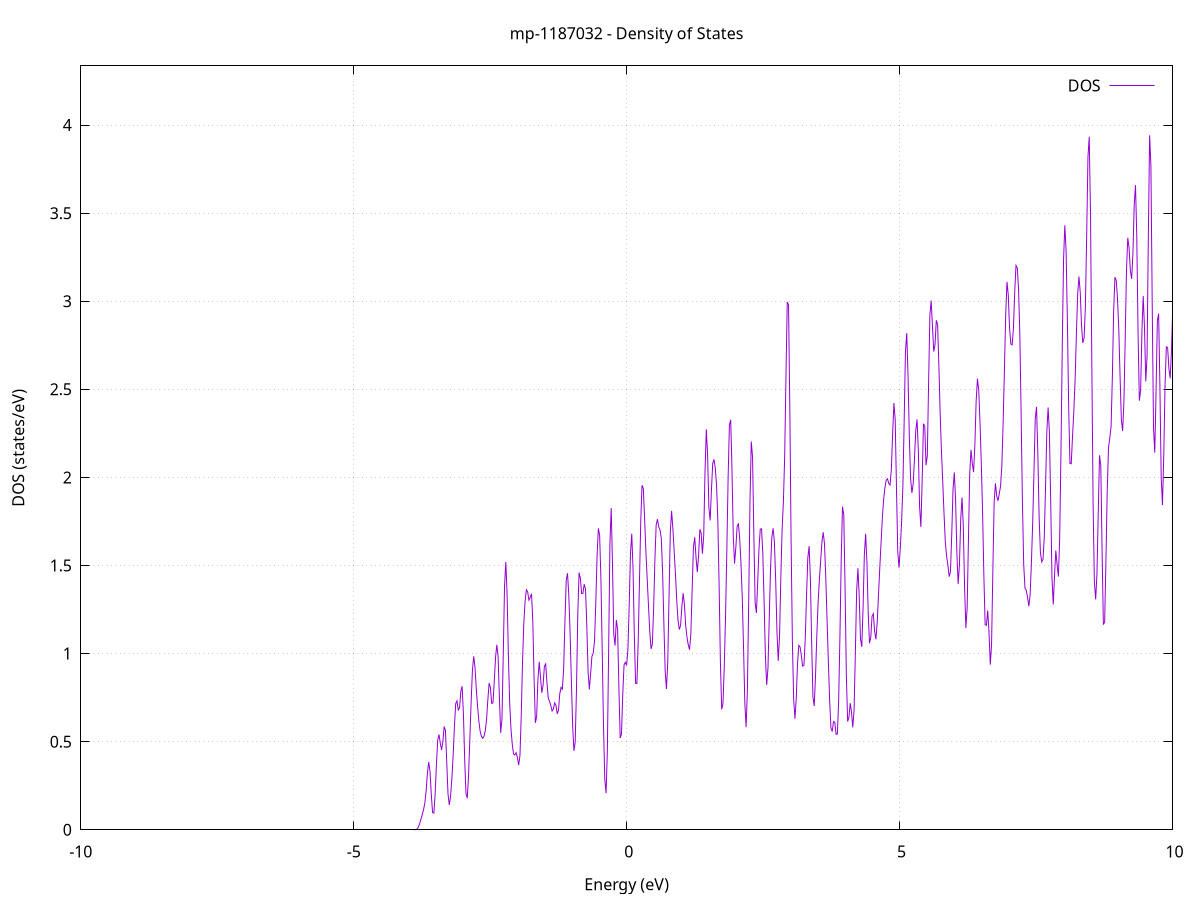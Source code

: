 set title 'mp-1187032 - Density of States'
set xlabel 'Energy (eV)'
set ylabel 'DOS (states/eV)'
set grid
set xrange [-10:10]
set yrange [0:4.336]
set xzeroaxis lt -1
set terminal png size 800,600
set output 'mp-1187032_dos_gnuplot.png'
plot '-' using 1:2 with lines title 'DOS'
-16.480100 0.000000
-16.456600 0.000000
-16.433000 0.000000
-16.409500 0.000000
-16.386000 0.000000
-16.362400 0.000000
-16.338900 0.000000
-16.315300 0.000000
-16.291800 0.000000
-16.268200 0.000000
-16.244700 0.000000
-16.221200 0.000000
-16.197600 0.000000
-16.174100 0.000000
-16.150500 0.000000
-16.127000 0.000000
-16.103400 0.000000
-16.079900 0.000000
-16.056400 0.000000
-16.032800 0.000000
-16.009300 0.000000
-15.985700 0.000000
-15.962200 0.000000
-15.938600 0.000000
-15.915100 0.000000
-15.891600 0.000000
-15.868000 0.000000
-15.844500 0.000000
-15.820900 0.000000
-15.797400 0.000000
-15.773900 0.000000
-15.750300 0.000000
-15.726800 0.000000
-15.703200 0.000000
-15.679700 0.000000
-15.656100 0.000000
-15.632600 0.000000
-15.609100 0.000000
-15.585500 0.000000
-15.562000 0.000000
-15.538400 0.000000
-15.514900 0.000000
-15.491300 0.000000
-15.467800 0.000000
-15.444300 0.000000
-15.420700 0.000000
-15.397200 0.000000
-15.373600 0.000000
-15.350100 0.000000
-15.326600 0.000000
-15.303000 0.000000
-15.279500 0.000000
-15.255900 0.000000
-15.232400 0.000000
-15.208800 0.000000
-15.185300 0.000000
-15.161800 0.000000
-15.138200 0.000000
-15.114700 0.000000
-15.091100 0.000000
-15.067600 0.000000
-15.044000 0.000000
-15.020500 0.000000
-14.997000 0.000000
-14.973400 0.000000
-14.949900 0.000000
-14.926300 0.000000
-14.902800 0.000000
-14.879200 0.000000
-14.855700 0.000000
-14.832200 0.000000
-14.808600 0.000000
-14.785100 0.000000
-14.761500 0.000000
-14.738000 0.000000
-14.714500 0.000000
-14.690900 0.000000
-14.667400 0.000000
-14.643800 0.000000
-14.620300 0.000000
-14.596700 0.000000
-14.573200 0.000000
-14.549700 0.000000
-14.526100 0.000000
-14.502600 0.000000
-14.479000 0.000100
-14.455500 0.001100
-14.431900 0.011400
-14.408400 0.082300
-14.384900 0.415200
-14.361300 1.539100
-14.337800 4.489800
-14.314200 11.063200
-14.290700 23.712700
-14.267200 43.359400
-14.243600 66.124500
-14.220100 84.977900
-14.196500 96.113700
-14.173000 101.269700
-14.149400 104.924500
-14.125900 110.849800
-14.102400 118.011000
-14.078800 120.604700
-14.055300 114.605300
-14.031700 99.929200
-14.008200 77.373200
-13.984600 50.512200
-13.961100 26.858800
-13.937600 11.648700
-13.914000 4.205500
-13.890500 1.261500
-13.866900 0.300600
-13.843400 0.053400
-13.819800 0.006700
-13.796300 0.000600
-13.772800 0.000000
-13.749200 0.000000
-13.725700 0.000000
-13.702100 0.000000
-13.678600 0.000000
-13.655100 0.000000
-13.631500 0.000000
-13.608000 0.000000
-13.584400 0.000000
-13.560900 0.000000
-13.537300 0.000000
-13.513800 0.000000
-13.490300 0.000000
-13.466700 0.000000
-13.443200 0.000000
-13.419600 0.000000
-13.396100 0.000000
-13.372500 0.000000
-13.349000 0.000000
-13.325500 0.000000
-13.301900 0.000000
-13.278400 0.000000
-13.254800 0.000000
-13.231300 0.000000
-13.207800 0.000000
-13.184200 0.000000
-13.160700 0.000000
-13.137100 0.000000
-13.113600 0.000000
-13.090000 0.000000
-13.066500 0.000000
-13.043000 0.000000
-13.019400 0.000000
-12.995900 0.000000
-12.972300 0.000000
-12.948800 0.000000
-12.925200 0.000000
-12.901700 0.000000
-12.878200 0.000000
-12.854600 0.000000
-12.831100 0.000000
-12.807500 0.000000
-12.784000 0.000000
-12.760400 0.000000
-12.736900 0.000000
-12.713400 0.000000
-12.689800 0.000000
-12.666300 0.000000
-12.642700 0.000000
-12.619200 0.000000
-12.595700 0.000000
-12.572100 0.000000
-12.548600 0.000000
-12.525000 0.000000
-12.501500 0.000000
-12.477900 0.000000
-12.454400 0.000000
-12.430900 0.000000
-12.407300 0.000000
-12.383800 0.000000
-12.360200 0.000000
-12.336700 0.000000
-12.313100 0.000000
-12.289600 0.000000
-12.266100 0.000000
-12.242500 0.000000
-12.219000 0.000000
-12.195400 0.000000
-12.171900 0.000000
-12.148400 0.000000
-12.124800 0.000000
-12.101300 0.000000
-12.077700 0.000000
-12.054200 0.000000
-12.030600 0.000000
-12.007100 0.000000
-11.983600 0.000000
-11.960000 0.000000
-11.936500 0.000000
-11.912900 0.000000
-11.889400 0.000000
-11.865800 0.000000
-11.842300 0.000000
-11.818800 0.000000
-11.795200 0.000000
-11.771700 0.000000
-11.748100 0.000000
-11.724600 0.000000
-11.701000 0.000000
-11.677500 0.000000
-11.654000 0.000000
-11.630400 0.000000
-11.606900 0.000000
-11.583300 0.000000
-11.559800 0.000000
-11.536300 0.000000
-11.512700 0.000000
-11.489200 0.000000
-11.465600 0.000000
-11.442100 0.000000
-11.418500 0.000000
-11.395000 0.000000
-11.371500 0.000000
-11.347900 0.000000
-11.324400 0.000000
-11.300800 0.000000
-11.277300 0.000000
-11.253700 0.000000
-11.230200 0.000000
-11.206700 0.000000
-11.183100 0.000000
-11.159600 0.000000
-11.136000 0.000000
-11.112500 0.000000
-11.089000 0.000000
-11.065400 0.000000
-11.041900 0.000000
-11.018300 0.000000
-10.994800 0.000000
-10.971200 0.000000
-10.947700 0.000000
-10.924200 0.000000
-10.900600 0.000000
-10.877100 0.000000
-10.853500 0.000000
-10.830000 0.000000
-10.806400 0.000000
-10.782900 0.000000
-10.759400 0.000000
-10.735800 0.000000
-10.712300 0.000000
-10.688700 0.000000
-10.665200 0.000000
-10.641600 0.000000
-10.618100 0.000000
-10.594600 0.000000
-10.571000 0.000000
-10.547500 0.000000
-10.523900 0.000000
-10.500400 0.000000
-10.476900 0.000000
-10.453300 0.000000
-10.429800 0.000000
-10.406200 0.000000
-10.382700 0.000000
-10.359100 0.000000
-10.335600 0.000000
-10.312100 0.000000
-10.288500 0.000000
-10.265000 0.000000
-10.241400 0.000000
-10.217900 0.000000
-10.194300 0.000000
-10.170800 0.000000
-10.147300 0.000000
-10.123700 0.000000
-10.100200 0.000000
-10.076600 0.000000
-10.053100 0.000000
-10.029600 0.000000
-10.006000 0.000000
-9.982500 0.000000
-9.958900 0.000000
-9.935400 0.000000
-9.911800 0.000000
-9.888300 0.000000
-9.864800 0.000000
-9.841200 0.000000
-9.817700 0.000000
-9.794100 0.000000
-9.770600 0.000000
-9.747000 0.000000
-9.723500 0.000000
-9.700000 0.000000
-9.676400 0.000000
-9.652900 0.000000
-9.629300 0.000000
-9.605800 0.000000
-9.582200 0.000000
-9.558700 0.000000
-9.535200 0.000000
-9.511600 0.000000
-9.488100 0.000000
-9.464500 0.000000
-9.441000 0.000000
-9.417500 0.000000
-9.393900 0.000000
-9.370400 0.000000
-9.346800 0.000000
-9.323300 0.000000
-9.299700 0.000000
-9.276200 0.000000
-9.252700 0.000000
-9.229100 0.000000
-9.205600 0.000000
-9.182000 0.000000
-9.158500 0.000000
-9.134900 0.000000
-9.111400 0.000000
-9.087900 0.000000
-9.064300 0.000000
-9.040800 0.000000
-9.017200 0.000000
-8.993700 0.000000
-8.970200 0.000000
-8.946600 0.000000
-8.923100 0.000000
-8.899500 0.000000
-8.876000 0.000000
-8.852400 0.000000
-8.828900 0.000000
-8.805400 0.000000
-8.781800 0.000000
-8.758300 0.000000
-8.734700 0.000000
-8.711200 0.000000
-8.687600 0.000000
-8.664100 0.000000
-8.640600 0.000000
-8.617000 0.000000
-8.593500 0.000000
-8.569900 0.000000
-8.546400 0.000000
-8.522800 0.000000
-8.499300 0.000000
-8.475800 0.000000
-8.452200 0.000000
-8.428700 0.000000
-8.405100 0.000000
-8.381600 0.000000
-8.358100 0.000000
-8.334500 0.000000
-8.311000 0.000000
-8.287400 0.000000
-8.263900 0.000000
-8.240300 0.000000
-8.216800 0.000000
-8.193300 0.000000
-8.169700 0.000000
-8.146200 0.000000
-8.122600 0.000000
-8.099100 0.000000
-8.075500 0.000000
-8.052000 0.000000
-8.028500 0.000000
-8.004900 0.000000
-7.981400 0.000000
-7.957800 0.000000
-7.934300 0.000000
-7.910700 0.000000
-7.887200 0.000000
-7.863700 0.000000
-7.840100 0.000000
-7.816600 0.000000
-7.793000 0.000000
-7.769500 0.000000
-7.746000 0.000000
-7.722400 0.000000
-7.698900 0.000000
-7.675300 0.000000
-7.651800 0.000000
-7.628200 0.000000
-7.604700 0.000000
-7.581200 0.000000
-7.557600 0.000000
-7.534100 0.000000
-7.510500 0.000000
-7.487000 0.000000
-7.463400 0.000000
-7.439900 0.000000
-7.416400 0.000000
-7.392800 0.000000
-7.369300 0.000000
-7.345700 0.000000
-7.322200 0.000000
-7.298700 0.000000
-7.275100 0.000000
-7.251600 0.000000
-7.228000 0.000000
-7.204500 0.000000
-7.180900 0.000000
-7.157400 0.000000
-7.133900 0.000000
-7.110300 0.000000
-7.086800 0.000000
-7.063200 0.000000
-7.039700 0.000000
-7.016100 0.000000
-6.992600 0.000000
-6.969100 0.000000
-6.945500 0.000000
-6.922000 0.000000
-6.898400 0.000000
-6.874900 0.000000
-6.851300 0.000000
-6.827800 0.000000
-6.804300 0.000000
-6.780700 0.000000
-6.757200 0.000000
-6.733600 0.000000
-6.710100 0.000000
-6.686600 0.000000
-6.663000 0.000000
-6.639500 0.000000
-6.615900 0.000000
-6.592400 0.000000
-6.568800 0.000000
-6.545300 0.000000
-6.521800 0.000000
-6.498200 0.000000
-6.474700 0.000000
-6.451100 0.000000
-6.427600 0.000000
-6.404000 0.000000
-6.380500 0.000000
-6.357000 0.000000
-6.333400 0.000000
-6.309900 0.000000
-6.286300 0.000000
-6.262800 0.000000
-6.239300 0.000000
-6.215700 0.000000
-6.192200 0.000000
-6.168600 0.000000
-6.145100 0.000000
-6.121500 0.000000
-6.098000 0.000000
-6.074500 0.000000
-6.050900 0.000000
-6.027400 0.000000
-6.003800 0.000000
-5.980300 0.000000
-5.956700 0.000000
-5.933200 0.000000
-5.909700 0.000000
-5.886100 0.000000
-5.862600 0.000000
-5.839000 0.000000
-5.815500 0.000000
-5.791900 0.000000
-5.768400 0.000000
-5.744900 0.000000
-5.721300 0.000000
-5.697800 0.000000
-5.674200 0.000000
-5.650700 0.000000
-5.627200 0.000000
-5.603600 0.000000
-5.580100 0.000000
-5.556500 0.000000
-5.533000 0.000000
-5.509400 0.000000
-5.485900 0.000000
-5.462400 0.000000
-5.438800 0.000000
-5.415300 0.000000
-5.391700 0.000000
-5.368200 0.000000
-5.344600 0.000000
-5.321100 0.000000
-5.297600 0.000000
-5.274000 0.000000
-5.250500 0.000000
-5.226900 0.000000
-5.203400 0.000000
-5.179900 0.000000
-5.156300 0.000000
-5.132800 0.000000
-5.109200 0.000000
-5.085700 0.000000
-5.062100 0.000000
-5.038600 0.000000
-5.015100 0.000000
-4.991500 0.000000
-4.968000 0.000000
-4.944400 0.000000
-4.920900 0.000000
-4.897300 0.000000
-4.873800 0.000000
-4.850300 0.000000
-4.826700 0.000000
-4.803200 0.000000
-4.779600 0.000000
-4.756100 0.000000
-4.732500 0.000000
-4.709000 0.000000
-4.685500 0.000000
-4.661900 0.000000
-4.638400 0.000000
-4.614800 0.000000
-4.591300 0.000000
-4.567800 0.000000
-4.544200 0.000000
-4.520700 0.000000
-4.497100 0.000000
-4.473600 0.000000
-4.450000 0.000000
-4.426500 0.000000
-4.403000 0.000000
-4.379400 0.000000
-4.355900 0.000000
-4.332300 0.000000
-4.308800 0.000000
-4.285200 0.000000
-4.261700 0.000000
-4.238200 0.000000
-4.214600 0.000000
-4.191100 0.000000
-4.167500 0.000000
-4.144000 0.000000
-4.120500 0.000000
-4.096900 0.000000
-4.073400 0.000000
-4.049800 0.000000
-4.026300 0.000000
-4.002700 0.000000
-3.979200 0.000000
-3.955700 0.000000
-3.932100 0.000000
-3.908600 0.000000
-3.885000 0.000100
-3.861500 0.000900
-3.837900 0.004800
-3.814400 0.015800
-3.790900 0.036200
-3.767300 0.061500
-3.743800 0.087300
-3.720200 0.114900
-3.696700 0.152000
-3.673100 0.221300
-3.649600 0.323600
-3.626100 0.385200
-3.602500 0.331500
-3.579000 0.200300
-3.555400 0.098400
-3.531900 0.094700
-3.508400 0.200700
-3.484800 0.371900
-3.461300 0.509300
-3.437700 0.540600
-3.414200 0.491700
-3.390600 0.453400
-3.367100 0.499300
-3.343600 0.585900
-3.320000 0.563600
-3.296500 0.389300
-3.272900 0.205100
-3.249400 0.140800
-3.225800 0.190400
-3.202300 0.289700
-3.178800 0.420400
-3.155200 0.585200
-3.131700 0.715800
-3.108100 0.731700
-3.084600 0.680200
-3.061100 0.692000
-3.037500 0.785900
-3.014000 0.814500
-2.990400 0.659000
-2.966900 0.397800
-2.943300 0.205400
-2.919800 0.179100
-2.896300 0.308100
-2.872700 0.514100
-2.849200 0.723900
-2.825600 0.902100
-2.802100 0.984200
-2.778500 0.924700
-2.755000 0.801900
-2.731500 0.700500
-2.707900 0.619100
-2.684400 0.560100
-2.660800 0.530800
-2.637300 0.519300
-2.613700 0.530400
-2.590200 0.562300
-2.566700 0.624100
-2.543100 0.736600
-2.519600 0.832300
-2.496000 0.808400
-2.472500 0.717500
-2.449000 0.719800
-2.425400 0.841600
-2.401900 0.978200
-2.378300 1.050200
-2.354800 0.980300
-2.331200 0.749700
-2.307700 0.550100
-2.284200 0.627700
-2.260600 0.990500
-2.237100 1.382600
-2.213500 1.520100
-2.190000 1.330900
-2.166400 0.989400
-2.142900 0.718600
-2.119400 0.574600
-2.095800 0.486300
-2.072300 0.430100
-2.048700 0.425100
-2.025200 0.437500
-2.001700 0.411600
-1.978100 0.367000
-1.954600 0.420400
-1.931000 0.649100
-1.907500 0.950900
-1.883900 1.171600
-1.860400 1.296800
-1.836900 1.362300
-1.813300 1.350500
-1.789800 1.303500
-1.766200 1.319500
-1.742700 1.339600
-1.719100 1.184400
-1.695600 0.856500
-1.672100 0.607000
-1.648500 0.643700
-1.625000 0.855700
-1.601400 0.953200
-1.577900 0.864900
-1.554300 0.777400
-1.530800 0.820700
-1.507300 0.927100
-1.483700 0.941400
-1.460200 0.836100
-1.436600 0.748400
-1.413100 0.729400
-1.389600 0.706100
-1.366000 0.674700
-1.342500 0.685700
-1.318900 0.719900
-1.295400 0.707200
-1.271800 0.658000
-1.248300 0.679400
-1.224800 0.772900
-1.201200 0.808500
-1.177700 0.798100
-1.154100 0.913100
-1.130600 1.182400
-1.107000 1.415600
-1.083500 1.456100
-1.060000 1.334700
-1.036400 1.122100
-1.012900 0.850000
-0.989300 0.593200
-0.965800 0.448100
-0.942300 0.498900
-0.918700 0.800800
-0.895200 1.221800
-0.871600 1.459800
-0.848100 1.428700
-0.824500 1.340400
-0.801000 1.342000
-0.777500 1.394200
-0.753900 1.367800
-0.730400 1.164600
-0.706800 0.899100
-0.683300 0.796800
-0.659700 0.886600
-0.636200 0.984300
-0.612700 1.001300
-0.589100 1.068100
-0.565600 1.282800
-0.542000 1.550500
-0.518500 1.710400
-0.494900 1.671800
-0.471400 1.424500
-0.447900 1.022900
-0.424300 0.593900
-0.400800 0.286400
-0.377200 0.207900
-0.353700 0.444200
-0.330200 1.006600
-0.306600 1.623000
-0.283100 1.826400
-0.259500 1.509300
-0.236000 1.111500
-0.212400 1.045600
-0.188900 1.190700
-0.165400 1.138600
-0.141800 0.805500
-0.118300 0.520800
-0.094700 0.543800
-0.071200 0.770500
-0.047600 0.935800
-0.024100 0.950700
-0.000600 0.933600
0.023000 1.021500
0.046500 1.268600
0.070100 1.568000
0.093600 1.680300
0.117100 1.480100
0.140700 1.105400
0.164200 0.831200
0.187800 0.830200
0.211300 1.065100
0.234900 1.408400
0.258400 1.749500
0.281900 1.955600
0.305500 1.937100
0.329000 1.767700
0.352600 1.582600
0.376100 1.425700
0.399700 1.275100
0.423200 1.127500
0.446700 1.026400
0.470300 1.051900
0.493800 1.249000
0.517400 1.532500
0.540900 1.730800
0.564500 1.762900
0.588000 1.719500
0.611500 1.701700
0.635100 1.653800
0.658600 1.466500
0.682200 1.169400
0.705700 0.902700
0.729200 0.799300
0.752800 0.946600
0.776300 1.318400
0.799900 1.690100
0.823400 1.810000
0.847000 1.709600
0.870500 1.581400
0.894000 1.452600
0.917600 1.301400
0.941100 1.189100
0.964700 1.136900
0.988200 1.160000
1.011800 1.268200
1.035300 1.342900
1.058800 1.276300
1.082400 1.156800
1.105900 1.091700
1.129500 1.048800
1.153000 1.022000
1.176500 1.115000
1.200100 1.361400
1.223600 1.603700
1.247200 1.659900
1.270700 1.547100
1.294300 1.462200
1.317800 1.555000
1.341300 1.705800
1.364900 1.684900
1.388400 1.567500
1.412000 1.670900
1.435500 2.030200
1.459100 2.272400
1.482600 2.131400
1.506100 1.831200
1.529700 1.755500
1.553200 1.925400
1.576800 2.080300
1.600300 2.102200
1.623900 2.052900
1.647400 1.955300
1.670900 1.750600
1.694500 1.381700
1.718000 0.944000
1.741600 0.683700
1.765100 0.716600
1.788600 0.927400
1.812200 1.217100
1.835700 1.593600
1.859300 2.003300
1.882800 2.298600
1.906400 2.327400
1.929900 2.043700
1.953400 1.665700
1.977000 1.511900
2.000500 1.602500
2.024100 1.721300
2.047600 1.738900
2.071200 1.653600
2.094700 1.510800
2.118200 1.317100
2.141800 1.031400
2.165300 0.717000
2.188900 0.582800
2.212400 0.793800
2.235900 1.297800
2.259500 1.861600
2.283000 2.203800
2.306600 2.115900
2.330100 1.678100
2.353700 1.289600
2.377200 1.230800
2.400700 1.402800
2.424300 1.594800
2.447800 1.707000
2.471400 1.707900
2.494900 1.567500
2.518500 1.292300
2.542000 0.985500
2.565500 0.821800
2.589100 0.917700
2.612600 1.200100
2.636200 1.483500
2.659700 1.659500
2.683300 1.711500
2.706800 1.633800
2.730300 1.417800
2.753900 1.124200
2.777400 0.959100
2.801000 1.098300
2.824500 1.433600
2.848000 1.702300
2.871600 1.861000
2.895100 2.118700
2.918700 2.574100
2.942200 2.996300
2.965800 2.979200
2.989300 2.400300
3.012800 1.636200
3.036400 1.067800
3.059900 0.740000
3.083500 0.630300
3.107000 0.745000
3.130600 0.945200
3.154100 1.046700
3.177600 1.037400
3.201200 0.987100
3.224700 0.928600
3.248300 0.934200
3.271800 1.081500
3.295300 1.325500
3.318900 1.543500
3.342400 1.609700
3.366000 1.427000
3.389500 1.059600
3.413100 0.752700
3.436600 0.702900
3.460100 0.873100
3.483700 1.100500
3.507200 1.286800
3.530800 1.418300
3.554300 1.527300
3.577900 1.633900
3.601400 1.688600
3.624900 1.621100
3.648500 1.429300
3.672000 1.187400
3.695600 0.952800
3.719100 0.732900
3.742700 0.578000
3.766200 0.558100
3.789700 0.614000
3.813300 0.610600
3.836800 0.541800
3.860400 0.543200
3.883900 0.730500
3.907400 1.099500
3.931000 1.534100
3.954500 1.833700
3.978100 1.786600
4.001600 1.372900
4.025200 0.873500
4.048700 0.614500
4.072200 0.638500
4.095800 0.718500
4.119300 0.668700
4.142900 0.580800
4.166400 0.679600
4.190000 1.004200
4.213500 1.355100
4.237000 1.484500
4.260600 1.323600
4.284100 1.082100
4.307700 1.038400
4.331200 1.258200
4.354700 1.560300
4.378300 1.679900
4.401800 1.518300
4.425400 1.233100
4.448900 1.058900
4.472500 1.092600
4.496000 1.213400
4.519500 1.226000
4.543100 1.124600
4.566600 1.081300
4.590200 1.175200
4.613700 1.332700
4.637300 1.484900
4.660800 1.629200
4.684300 1.768700
4.707900 1.875000
4.731400 1.941600
4.755000 1.984400
4.778500 1.992400
4.802100 1.965800
4.825600 1.957200
4.849100 2.043700
4.872700 2.245300
4.896200 2.422300
4.919800 2.327700
4.943300 1.940200
4.966800 1.576600
4.990400 1.487800
5.013900 1.601600
5.037500 1.749400
5.061000 1.954900
5.084600 2.326100
5.108100 2.717800
5.131600 2.819100
5.155200 2.575600
5.178700 2.229400
5.202300 1.993300
5.225800 1.912000
5.249400 1.963700
5.272900 2.104200
5.296400 2.265000
5.320000 2.329000
5.343500 2.154800
5.367100 1.832200
5.390600 1.718900
5.414100 1.982400
5.437700 2.304900
5.461200 2.290200
5.484800 2.069200
5.508300 2.123400
5.531900 2.538400
5.555400 2.922500
5.578900 3.003800
5.602500 2.858400
5.626000 2.714300
5.649600 2.753600
5.673100 2.892000
5.696700 2.867900
5.720200 2.634900
5.743700 2.362200
5.767300 2.149800
5.790800 1.975500
5.814400 1.794400
5.837900 1.633400
5.861500 1.552800
5.885000 1.503900
5.908500 1.436700
5.932100 1.465200
5.955600 1.675400
5.979200 1.933200
6.002700 2.028500
6.026200 1.870600
6.049800 1.570300
6.073300 1.395300
6.096900 1.504900
6.120400 1.762000
6.144000 1.886400
6.167500 1.723200
6.191000 1.376500
6.214600 1.144900
6.238100 1.259000
6.261700 1.646700
6.285200 2.020300
6.308800 2.156500
6.332300 2.079800
6.355800 2.029800
6.379400 2.183400
6.402900 2.432900
6.426500 2.559900
6.450000 2.497100
6.473500 2.310700
6.497100 2.081900
6.520600 1.805000
6.544200 1.443900
6.567700 1.164000
6.591300 1.160400
6.614800 1.244500
6.638300 1.120400
6.661900 0.937500
6.685400 1.053100
6.709000 1.470400
6.732500 1.857300
6.756100 1.966700
6.779600 1.894000
6.803100 1.867800
6.826700 1.908100
6.850200 1.950200
6.873800 2.067200
6.897300 2.309200
6.920900 2.612800
6.944400 2.922800
6.967900 3.110300
6.991500 3.035100
7.015000 2.847300
7.038600 2.756800
7.062100 2.752400
7.085600 2.843900
7.109200 3.050000
7.132700 3.202900
7.156300 3.189900
7.179800 3.069000
7.203400 2.810400
7.226900 2.361000
7.250400 1.861800
7.274000 1.508000
7.297500 1.371300
7.321100 1.358800
7.344600 1.319600
7.368200 1.269100
7.391700 1.334200
7.415200 1.516000
7.438800 1.742000
7.462300 2.031800
7.485900 2.333600
7.509400 2.400200
7.533000 2.134100
7.556500 1.776400
7.580000 1.574300
7.603600 1.521100
7.627100 1.534100
7.650700 1.660900
7.674200 1.945800
7.697700 2.259500
7.721300 2.397200
7.744800 2.256600
7.768400 1.866500
7.791900 1.432800
7.815500 1.278700
7.839000 1.444800
7.862500 1.585300
7.886100 1.504000
7.909600 1.437400
7.933200 1.653100
7.956700 2.141800
7.980300 2.737900
8.003800 3.231600
8.027300 3.430900
8.050900 3.287400
8.074400 2.886200
8.098000 2.397200
8.121500 2.079000
8.145000 2.077500
8.168600 2.234200
8.192100 2.373800
8.215700 2.553000
8.239200 2.810900
8.262800 3.041400
8.286300 3.140300
8.309800 3.051600
8.333400 2.863400
8.356900 2.763100
8.380500 2.791700
8.404000 2.969100
8.427600 3.368800
8.451100 3.818200
8.474600 3.933500
8.498200 3.494200
8.521700 2.656200
8.545300 1.852600
8.568800 1.406000
8.592400 1.307700
8.615900 1.452500
8.639400 1.794800
8.663000 2.125500
8.686500 2.066100
8.710100 1.586100
8.733600 1.164400
8.757100 1.179900
8.780700 1.529400
8.804200 1.923700
8.827800 2.168600
8.851300 2.225200
8.874900 2.288000
8.898400 2.570500
8.921900 2.944500
8.945500 3.136600
8.969000 3.118900
8.992600 3.014300
9.016100 2.839700
9.039700 2.571700
9.063200 2.327600
9.086700 2.263700
9.110300 2.430300
9.133800 2.792800
9.157400 3.181000
9.180900 3.360300
9.204400 3.303800
9.228000 3.173200
9.251500 3.127300
9.275100 3.271800
9.298600 3.545300
9.322200 3.659000
9.345700 3.367200
9.369200 2.814500
9.392800 2.435600
9.416300 2.494500
9.439900 2.829300
9.463400 3.030000
9.487000 2.850300
9.510500 2.545200
9.534000 2.687400
9.557600 3.374400
9.581100 3.941800
9.604700 3.768900
9.628200 2.992800
9.651800 2.285200
9.675300 2.140900
9.698800 2.487000
9.722400 2.888700
9.745900 2.929800
9.769500 2.516300
9.793000 1.997300
9.816500 1.843300
9.840100 2.128300
9.863600 2.523600
9.887200 2.741000
9.910700 2.736800
9.934300 2.616800
9.957800 2.562400
9.981300 2.716400
10.004900 2.972500
10.028400 2.993700
10.052000 2.620700
10.075500 2.148200
10.099100 1.994700
10.122600 2.211400
10.146100 2.552200
10.169700 2.860700
10.193200 3.119700
10.216800 3.287000
10.240300 3.257700
10.263800 2.962000
10.287400 2.551800
10.310900 2.374000
10.334500 2.510500
10.358000 2.662400
10.381600 2.711900
10.405100 2.808400
10.428600 2.895800
10.452200 2.815000
10.475700 2.654400
10.499300 2.588800
10.522800 2.652800
10.546400 2.753000
10.569900 2.746200
10.593400 2.659000
10.617000 2.740500
10.640500 3.095300
10.664100 3.458200
10.687600 3.485300
10.711200 3.164700
10.734700 2.774100
10.758200 2.531100
10.781800 2.484200
10.805300 2.612800
10.828900 2.807700
10.852400 2.928000
10.875900 3.053800
10.899500 3.358400
10.923000 3.699000
10.946600 3.744400
10.970100 3.416500
10.993700 2.917400
11.017200 2.521900
11.040700 2.428200
11.064300 2.561600
11.087800 2.600600
11.111400 2.385900
11.134900 2.134000
11.158500 2.120500
11.182000 2.402000
11.205500 2.879400
11.229100 3.376400
11.252600 3.645300
11.276200 3.510100
11.299700 3.134800
11.323200 2.892300
11.346800 2.905200
11.370300 3.043400
11.393900 3.095400
11.417400 2.877000
11.441000 2.547000
11.464500 2.428900
11.488000 2.443200
11.511600 2.261200
11.535100 1.876800
11.558700 1.660600
11.582200 1.906600
11.605800 2.491900
11.629300 2.992800
11.652800 3.076100
11.676400 2.829900
11.699900 2.596300
11.723500 2.501300
11.747000 2.466300
11.770600 2.502400
11.794100 2.629700
11.817600 2.689400
11.841200 2.559300
11.864700 2.437100
11.888300 2.584000
11.911800 2.911700
11.935300 3.108200
11.958900 3.006000
11.982400 2.691400
12.006000 2.492300
12.029500 2.665700
12.053100 2.946200
12.076600 2.876900
12.100100 2.491500
12.123700 2.183500
12.147200 2.124300
12.170800 2.167200
12.194300 2.115600
12.217900 1.848000
12.241400 1.394000
12.264900 0.968500
12.288500 0.779000
12.312000 0.849700
12.335600 1.088100
12.359100 1.460600
12.382600 1.907200
12.406200 2.105100
12.429700 1.810200
12.453300 1.343500
12.476800 1.156400
12.500400 1.256000
12.523900 1.427500
12.547400 1.576400
12.571000 1.702500
12.594500 1.808000
12.618100 1.915000
12.641600 2.067800
12.665200 2.182600
12.688700 2.079800
12.712200 1.841300
12.735800 1.761700
12.759300 1.882500
12.782900 1.983400
12.806400 1.973800
12.830000 1.958700
12.853500 2.029600
12.877000 2.178100
12.900600 2.328800
12.924100 2.427100
12.947700 2.469600
12.971200 2.391600
12.994700 2.088300
13.018300 1.641200
13.041800 1.258900
13.065400 1.024500
13.088900 0.963800
13.112500 1.117700
13.136000 1.409000
13.159500 1.670800
13.183100 1.761400
13.206600 1.636800
13.230200 1.402100
13.253700 1.164300
13.277300 0.972400
13.300800 0.986500
13.324300 1.305400
13.347900 1.674100
13.371400 1.800800
13.395000 1.757200
13.418500 1.724900
13.442000 1.670400
13.465600 1.539600
13.489100 1.516200
13.512700 1.757900
13.536200 2.033600
13.559800 2.066400
13.583300 1.975000
13.606800 1.991500
13.630400 2.129600
13.653900 2.282800
13.677500 2.338300
13.701000 2.245900
13.724600 2.095000
13.748100 2.038200
13.771600 2.138700
13.795200 2.288900
13.818700 2.264300
13.842300 1.976700
13.865800 1.649000
13.889400 1.556800
13.912900 1.710200
13.936400 1.981400
13.960000 2.301300
13.983500 2.546900
14.007100 2.573400
14.030600 2.441700
14.054100 2.276400
14.077700 2.064900
14.101200 1.832800
14.124800 1.735000
14.148300 1.827200
14.171900 1.958300
14.195400 2.012400
14.218900 2.091300
14.242500 2.312300
14.266000 2.624000
14.289600 2.829700
14.313100 2.657400
14.336700 2.107000
14.360200 1.594800
14.383700 1.372000
14.407300 1.252800
14.430800 1.082100
14.454400 0.965700
14.477900 1.061300
14.501400 1.375700
14.525000 1.720400
14.548500 1.929700
14.572100 2.063200
14.595600 2.272400
14.619200 2.512200
14.642700 2.510600
14.666200 2.128400
14.689800 1.594300
14.713300 1.333100
14.736900 1.550300
14.760400 1.943700
14.784000 2.028100
14.807500 1.734600
14.831000 1.406900
14.854600 1.276500
14.878100 1.284600
14.901700 1.352200
14.925200 1.454400
14.948800 1.490700
14.972300 1.419300
14.995800 1.411100
15.019400 1.610900
15.042900 1.871700
15.066500 1.939500
15.090000 1.827500
15.113500 1.732100
15.137100 1.722400
15.160600 1.835800
15.184200 2.126600
15.207700 2.401200
15.231300 2.359800
15.254800 2.014900
15.278300 1.646200
15.301900 1.470300
15.325400 1.498800
15.349000 1.586100
15.372500 1.566600
15.396100 1.387400
15.419600 1.136400
15.443100 0.991100
15.466700 1.116400
15.490200 1.524200
15.513800 2.006800
15.537300 2.346300
15.560800 2.494800
15.584400 2.389400
15.607900 1.972900
15.631500 1.455400
15.655000 1.117100
15.678600 0.991200
15.702100 1.028300
15.725600 1.342600
15.749200 1.989000
15.772700 2.656200
15.796300 2.882600
15.819800 2.509000
15.843400 1.848700
15.866900 1.418400
15.890400 1.444100
15.914000 1.705500
15.937500 1.869300
15.961100 1.845900
15.984600 1.781900
16.008200 1.846000
16.031700 2.079800
16.055200 2.365900
16.078800 2.559000
16.102300 2.673800
16.125900 2.811700
16.149400 2.922100
16.172900 2.915000
16.196500 2.852700
16.220000 2.727900
16.243600 2.389000
16.267100 1.864300
16.290700 1.401000
16.314200 1.142600
16.337700 1.094600
16.361300 1.303600
16.384800 1.692300
16.408400 1.931300
16.431900 1.838900
16.455500 1.650600
16.479000 1.668100
16.502500 1.934800
16.526100 2.307100
16.549600 2.565500
16.573200 2.565800
16.596700 2.422400
16.620200 2.389000
16.643800 2.600400
16.667300 2.995900
16.690900 3.386100
16.714400 3.517400
16.738000 3.169800
16.761500 2.470100
16.785000 1.884300
16.808600 1.656200
16.832100 1.665000
16.855700 1.797000
16.879200 2.037600
16.902800 2.279800
16.926300 2.455000
16.949800 2.859100
16.973400 3.762300
16.996900 4.744100
17.020500 5.134700
17.044000 4.905900
17.067600 4.480900
17.091100 4.020000
17.114600 3.477300
17.138200 3.064200
17.161700 3.096200
17.185300 3.502500
17.208800 3.807900
17.232300 3.636700
17.255900 3.079800
17.279400 2.402400
17.303000 1.763600
17.326500 1.380400
17.350100 1.486700
17.373600 2.055500
17.397100 2.748400
17.420700 3.102900
17.444200 2.921800
17.467800 2.498300
17.491300 2.265800
17.514900 2.337300
17.538400 2.470100
17.561900 2.433000
17.585500 2.376600
17.609000 2.597200
17.632600 2.954400
17.656100 2.992300
17.679600 2.569500
17.703200 1.951400
17.726700 1.461500
17.750300 1.293000
17.773800 1.487300
17.797400 1.933800
17.820900 2.413800
17.844400 2.691900
17.868000 2.642800
17.891500 2.370000
17.915100 2.092600
17.938600 1.880700
17.962200 1.721000
17.985700 1.732500
18.009200 2.014100
18.032800 2.433700
18.056300 2.787600
18.079900 3.013600
18.103400 3.155500
18.127000 3.290400
18.150500 3.474600
18.174000 3.696500
18.197600 3.973200
18.221100 4.263700
18.244700 4.238000
18.268200 3.710100
18.291700 3.116700
18.315300 2.900400
18.338800 2.950800
18.362400 3.097100
18.385900 3.393600
18.409500 3.732600
18.433000 3.878100
18.456500 3.776600
18.480100 3.444200
18.503600 2.907900
18.527200 2.330900
18.550700 1.959700
18.574300 1.987300
18.597800 2.435700
18.621300 3.108100
18.644900 3.717300
18.668400 4.069400
18.692000 4.135100
18.715500 4.089500
18.739000 4.193000
18.762600 4.455500
18.786100 4.529000
18.809700 4.073700
18.833200 3.218800
18.856800 2.465600
18.880300 2.100100
18.903800 2.045700
18.927400 2.197600
18.950900 2.470800
18.974500 2.718100
18.998000 2.832900
19.021600 2.825300
19.045100 2.802800
19.068600 2.816100
19.092200 2.724800
19.115700 2.410900
19.139300 2.057300
19.162800 1.983200
19.186400 2.331200
19.209900 2.987100
19.233400 3.554300
19.257000 3.649700
19.280500 3.433700
19.304100 3.292300
19.327600 3.142600
19.351100 2.762900
19.374700 2.380600
19.398200 2.325100
19.421800 2.475800
19.445300 2.482500
19.468900 2.293400
19.492400 2.195800
19.515900 2.358000
19.539500 2.510000
19.563000 2.345200
19.586600 2.055800
19.610100 2.000200
19.633700 2.123100
19.657200 2.228500
19.680700 2.374300
19.704300 2.562900
19.727800 2.582200
19.751400 2.373500
19.774900 2.098700
19.798400 1.839700
19.822000 1.590300
19.845500 1.428600
19.869100 1.438100
19.892600 1.559800
19.916200 1.631800
19.939700 1.601300
19.963200 1.588900
19.986800 1.610000
20.010300 1.521400
20.033900 1.305000
20.057400 1.083400
20.081000 0.980000
20.104500 1.116700
20.128000 1.469000
20.151600 1.823800
20.175100 2.126500
20.198700 2.476800
20.222200 2.679600
20.245800 2.434700
20.269300 1.923800
20.292800 1.620400
20.316400 1.757700
20.339900 2.219800
20.363500 2.651400
20.387000 2.767800
20.410500 2.676100
20.434100 2.690700
20.457600 2.922700
20.481200 3.173800
20.504700 3.130700
20.528300 2.718700
20.551800 2.272300
20.575300 2.202800
20.598900 2.503800
20.622400 2.834500
20.646000 3.009500
20.669500 3.007000
20.693100 2.841800
20.716600 2.787800
20.740100 3.129000
20.763700 3.638200
20.787200 3.868200
20.810800 3.700200
20.834300 3.293900
20.857800 2.919800
20.881400 2.872800
20.904900 3.147700
20.928500 3.393000
20.952000 3.429500
20.975600 3.418700
20.999100 3.477800
21.022600 3.514900
21.046200 3.386500
21.069700 3.062100
21.093300 2.739700
21.116800 2.791800
21.140400 3.395200
21.163900 4.190400
21.187400 4.538100
21.211000 4.223500
21.234500 3.604800
21.258100 3.016000
21.281600 2.532900
21.305200 2.216200
21.328700 2.101700
21.352200 2.135300
21.375800 2.309200
21.399300 2.652200
21.422900 3.042900
21.446400 3.185900
21.469900 2.948600
21.493500 2.558500
21.517000 2.239500
21.540600 2.014400
21.564100 1.924300
21.587700 2.053600
21.611200 2.429800
21.634700 3.003700
21.658300 3.582300
21.681800 3.896200
21.705400 3.911700
21.728900 3.900500
21.752500 4.001200
21.776000 4.015300
21.799500 3.829200
21.823100 3.610400
21.846600 3.431700
21.870200 3.159900
21.893700 2.772100
21.917200 2.426900
21.940800 2.308900
21.964300 2.537000
21.987900 3.049400
22.011400 3.554100
22.035000 3.733200
22.058500 3.541100
22.082000 3.220800
22.105600 3.022000
22.129100 3.006500
22.152700 3.150200
22.176200 3.551400
22.199800 4.314800
22.223300 5.090200
22.246800 5.175200
22.270400 4.405200
22.293900 3.442900
22.317500 2.902800
22.341000 2.804000
22.364600 3.022800
22.388100 3.541900
22.411600 4.151500
22.435200 4.477700
22.458700 4.297100
22.482300 3.703700
22.505800 3.177900
22.529300 3.267600
22.552900 4.011600
22.576400 4.877200
22.600000 5.287100
22.623500 5.032600
22.647100 4.294300
22.670600 3.544100
22.694100 3.253800
22.717700 3.510800
22.741200 3.989400
22.764800 4.378100
22.788300 4.644600
22.811900 4.710100
22.835400 4.379200
22.858900 3.821700
22.882500 3.577500
22.906000 3.855000
22.929600 4.203000
22.953100 4.121700
22.976700 3.671400
23.000200 3.182700
23.023700 2.759900
23.047300 2.424800
23.070800 2.337700
23.094400 2.542000
23.117900 2.832100
23.141400 3.116400
23.165000 3.550100
23.188500 4.118300
23.212100 4.507800
23.235600 4.560900
23.259200 4.569900
23.282700 4.864200
23.306200 5.199800
23.329800 5.065500
23.353300 4.562300
23.376900 4.323900
23.400400 4.524900
23.424000 4.614500
23.447500 4.205900
23.471000 3.639300
23.494600 3.428400
23.518100 3.670400
23.541700 4.204900
23.565200 4.861700
23.588700 5.410400
23.612300 5.612900
23.635800 5.347200
23.659400 4.686200
23.682900 4.053600
23.706500 3.971600
23.730000 4.353300
23.753500 4.568700
23.777100 4.325400
23.800600 3.870000
23.824200 3.424900
23.847700 3.075200
23.871300 3.042700
23.894800 3.414700
23.918300 3.779200
23.941900 3.748200
23.965400 3.520600
23.989000 3.449300
24.012500 3.603900
24.036100 3.957100
24.059600 4.353300
24.083100 4.476300
24.106700 4.313800
24.130200 4.124600
24.153800 3.901900
24.177300 3.503400
24.200800 3.127000
24.224400 3.216300
24.247900 3.886800
24.271500 4.657400
24.295000 4.937600
24.318600 4.656100
24.342100 4.202200
24.365600 3.877900
24.389200 3.680000
24.412700 3.552900
24.436300 3.496500
24.459800 3.422400
24.483400 3.167500
24.506900 2.713500
24.530400 2.319000
24.554000 2.309100
24.577500 2.780200
24.601100 3.542800
24.624600 4.164300
24.648100 4.287500
24.671700 4.018600
24.695200 3.670100
24.718800 3.377100
24.742300 3.197100
24.765900 3.195100
24.789400 3.408300
24.812900 3.931700
24.836500 4.711400
24.860000 5.311200
24.883600 5.307100
24.907100 4.672700
24.930700 3.730200
24.954200 2.954300
24.977700 2.675400
25.001300 2.869500
25.024800 3.172800
25.048400 3.166200
25.071900 2.839300
25.095500 2.544700
25.119000 2.457300
25.142500 2.427400
25.166100 2.313200
25.189600 2.263400
25.213200 2.611200
25.236700 3.381400
25.260200 4.032800
25.283800 4.013100
25.307300 3.393100
25.330900 2.623200
25.354400 2.043800
25.378000 1.882600
25.401500 2.253700
25.425000 2.886400
25.448600 3.284400
25.472100 3.320400
25.495700 3.186500
25.519200 2.913900
25.542800 2.524700
25.566300 2.278300
25.589800 2.311600
25.613400 2.417900
25.636900 2.416200
25.660500 2.420200
25.684000 2.559600
25.707500 2.683600
25.731100 2.534800
25.754600 2.098500
25.778200 1.661500
25.801700 1.462700
25.825300 1.445900
25.848800 1.526800
25.872300 1.756900
25.895900 2.101600
25.919400 2.394900
25.943000 2.490500
25.966500 2.411100
25.990100 2.376500
26.013600 2.476500
26.037100 2.477600
26.060700 2.177900
26.084200 1.726500
26.107800 1.425100
26.131300 1.407300
26.154900 1.599700
26.178400 1.812400
26.201900 1.871400
26.225500 1.769700
26.249000 1.590800
26.272600 1.355900
26.296100 1.066200
26.319600 0.747400
26.343200 0.470000
26.366700 0.346100
26.390300 0.421600
26.413800 0.647400
26.437400 0.934000
26.460900 1.195000
26.484400 1.384400
26.508000 1.438700
26.531500 1.292500
26.555100 1.078900
26.578600 1.108800
26.602200 1.517100
26.625700 1.990600
26.649200 2.027800
26.672800 1.557300
26.696300 0.989300
26.719900 0.626600
26.743400 0.438700
26.766900 0.330300
26.790500 0.274100
26.814000 0.251600
26.837600 0.267700
26.861100 0.347900
26.884700 0.457400
26.908200 0.520100
26.931700 0.511000
26.955300 0.470600
26.978800 0.442300
27.002400 0.429100
27.025900 0.443100
27.049500 0.516400
27.073000 0.583500
27.096500 0.520000
27.120100 0.349300
27.143600 0.200000
27.167200 0.118100
27.190700 0.090100
27.214300 0.129400
27.237800 0.248100
27.261300 0.407900
27.284900 0.540900
27.308400 0.594200
27.332000 0.549800
27.355500 0.431000
27.379000 0.299300
27.402600 0.225400
27.426100 0.244200
27.449700 0.328000
27.473200 0.409400
27.496800 0.418300
27.520300 0.324800
27.543800 0.180500
27.567400 0.069200
27.590900 0.017900
27.614500 0.003400
27.638000 0.002300
27.661600 0.008000
27.685100 0.021700
27.708600 0.039000
27.732200 0.049100
27.755700 0.057100
27.779300 0.097400
27.802800 0.204900
27.826300 0.367900
27.849900 0.514400
27.873400 0.569200
27.897000 0.532300
27.920500 0.462800
27.944100 0.390100
27.967600 0.297200
27.991100 0.181900
28.014700 0.081800
28.038200 0.028700
28.061800 0.022700
28.085300 0.058300
28.108900 0.124000
28.132400 0.174000
28.155900 0.159400
28.179500 0.095200
28.203000 0.037100
28.226600 0.009400
28.250100 0.001600
28.273700 0.000200
28.297200 0.000000
28.320700 0.000000
28.344300 0.000100
28.367800 0.000500
28.391400 0.002800
28.414900 0.010600
28.438400 0.025800
28.462000 0.041100
28.485500 0.042800
28.509100 0.029000
28.532600 0.012800
28.556200 0.003700
28.579700 0.000700
28.603200 0.000100
28.626800 0.000000
28.650300 0.000000
28.673900 0.000000
28.697400 0.000000
28.721000 0.000000
28.744500 0.000000
28.768000 0.000000
28.791600 0.000000
28.815100 0.000000
28.838700 0.000000
28.862200 0.000000
28.885700 0.000000
28.909300 0.000000
28.932800 0.000000
28.956400 0.000000
28.979900 0.000000
29.003500 0.000000
29.027000 0.000000
29.050500 0.000000
29.074100 0.000000
29.097600 0.000000
29.121200 0.000000
29.144700 0.000000
29.168300 0.000000
29.191800 0.000000
29.215300 0.000000
29.238900 0.000000
29.262400 0.000000
29.286000 0.000000
29.309500 0.000000
29.333100 0.000000
29.356600 0.000000
29.380100 0.000000
29.403700 0.000000
29.427200 0.000000
29.450800 0.000000
29.474300 0.000000
29.497800 0.000000
29.521400 0.000000
29.544900 0.000000
29.568500 0.000000
29.592000 0.000000
29.615600 0.000000
29.639100 0.000000
29.662600 0.000000
29.686200 0.000000
29.709700 0.000000
29.733300 0.000000
29.756800 0.000000
29.780400 0.000000
29.803900 0.000000
29.827400 0.000000
29.851000 0.000000
29.874500 0.000000
29.898100 0.000000
29.921600 0.000000
29.945100 0.000000
29.968700 0.000000
29.992200 0.000000
30.015800 0.000000
30.039300 0.000000
30.062900 0.000000
30.086400 0.000000
30.109900 0.000000
30.133500 0.000000
30.157000 0.000000
30.180600 0.000000
30.204100 0.000000
30.227700 0.000000
30.251200 0.000000
30.274700 0.000000
30.298300 0.000000
30.321800 0.000000
30.345400 0.000000
30.368900 0.000000
30.392500 0.000000
30.416000 0.000000
30.439500 0.000000
30.463100 0.000000
30.486600 0.000000
30.510200 0.000000
30.533700 0.000000
30.557200 0.000000
30.580800 0.000000
30.604300 0.000000
e

